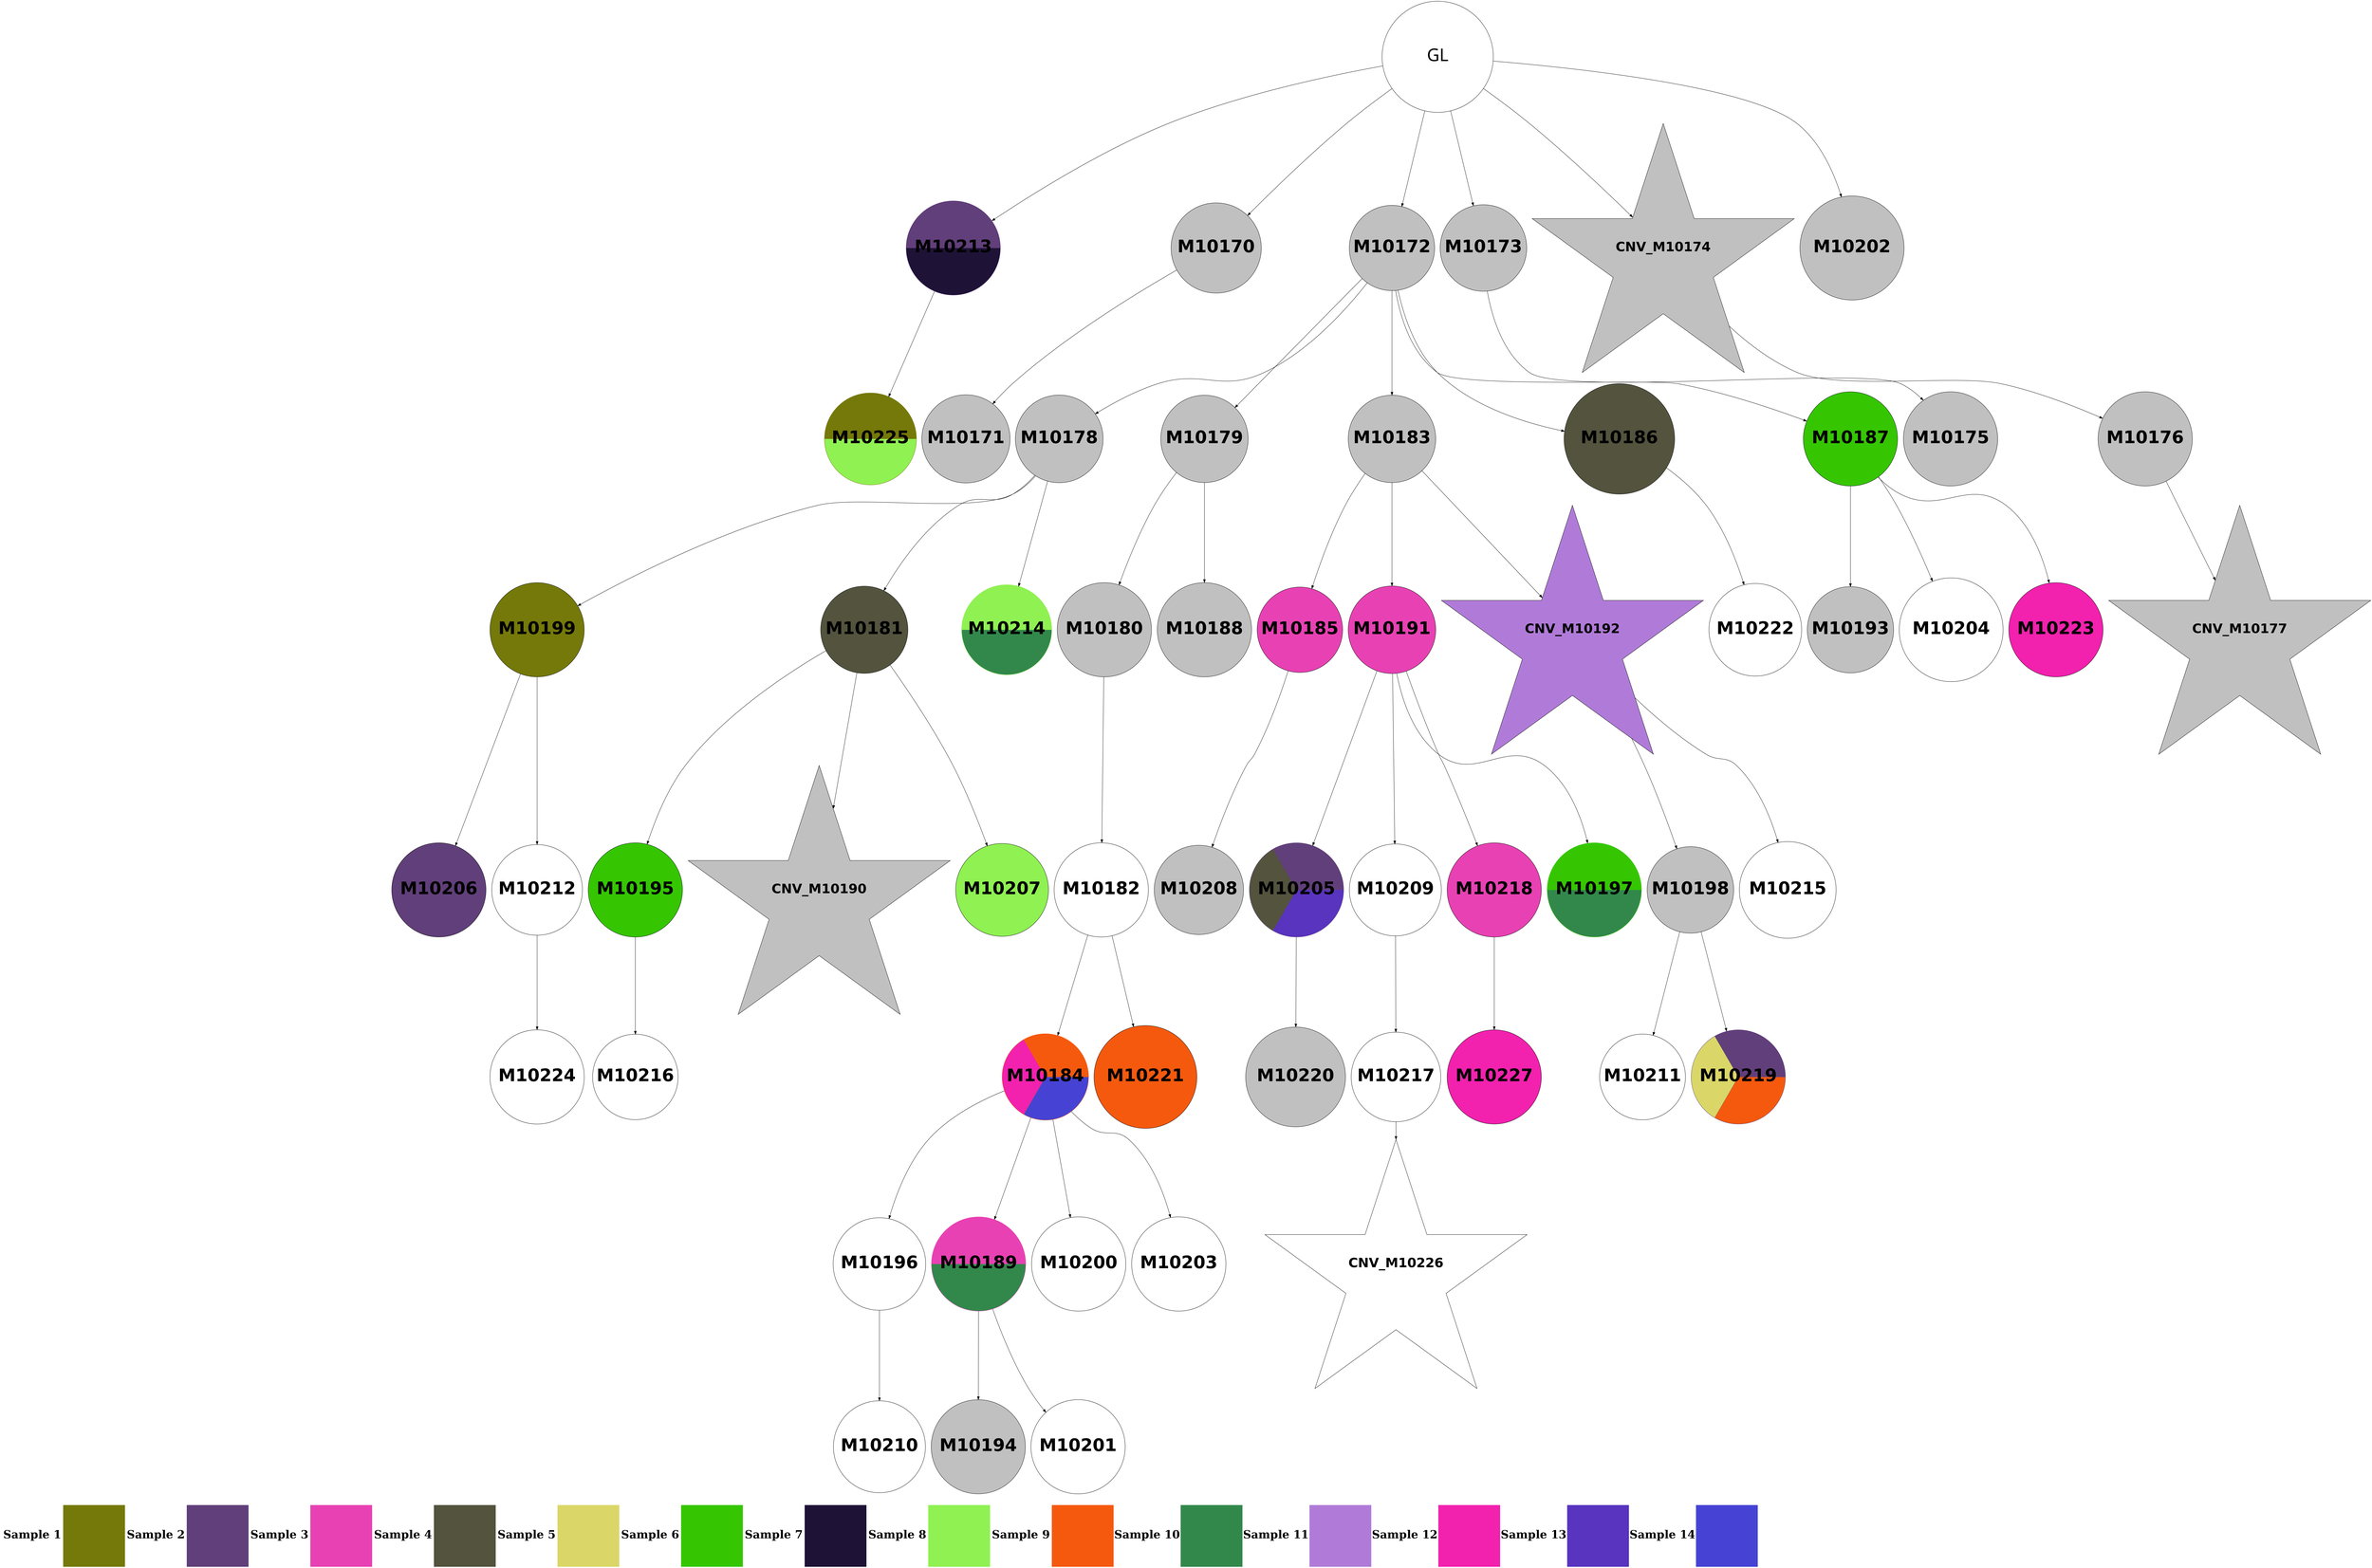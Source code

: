 digraph G { 
rankdir=TB;
10241 -> 10262;
10242 -> 10256;
10244 -> 10257;
10244 -> 10265;
10245 -> 10252;
10245 -> 10258;
10251 -> 10266;
10255 -> 10263;
10258 -> 10270;
10259 -> 10271;
10263 -> 10272;
10264 -> 10273;
10215 -> 10216;
10215 -> 10218;
10215 -> 10219;
10215 -> 10220;
10215 -> 10248;
10215 -> 10259;
10216 -> 10217;
10218 -> 10224;
10218 -> 10225;
10218 -> 10229;
10218 -> 10232;
10218 -> 10233;
10219 -> 10221;
10220 -> 10222;
10222 -> 10223;
10224 -> 10227;
10224 -> 10245;
10224 -> 10260;
10225 -> 10226;
10225 -> 10234;
10226 -> 10228;
10227 -> 10236;
10227 -> 10241;
10227 -> 10253;
10228 -> 10230;
10228 -> 10267;
10229 -> 10231;
10229 -> 10237;
10229 -> 10238;
10230 -> 10235;
10230 -> 10242;
10230 -> 10246;
10230 -> 10249;
10231 -> 10254;
10232 -> 10268;
10233 -> 10239;
10233 -> 10250;
10233 -> 10269;
10235 -> 10240;
10235 -> 10247;
10237 -> 10243;
10237 -> 10251;
10237 -> 10255;
10237 -> 10264;
10238 -> 10244;
10238 -> 10261;
10230 [shape=circle style=wedged color="#f5590e:#f221ae:#4643d4" fontname="helvetica-bold" fontsize=56 label="M10184" width=3.24 height=2 ];
10219 [shape=circle style=filled fillcolor=grey fontname="helvetica-bold" fontsize=56 label="M10173" width=3.16 height=2 ];
10216 [shape=circle style=filled fillcolor=grey fontname="helvetica-bold" fontsize=56 label="M10170" width=4.05 height=2 ];
10249 [shape=circle style=filled fillcolor=white fontname="helvetica-bold" fontsize=56 label="M10203" width=0.5 height=2 ];
10256 [shape=circle style=filled fillcolor=white fontname="helvetica-bold" fontsize=56 label="M10210" width=2.2 height=2 ];
10273 [shape=circle style=filled fillcolor="#f221ae" fontname="helvetica-bold" fontsize=56 label="M10227" width=0.67 height=2 ];
10234 [shape=circle style=filled fillcolor=grey fontname="helvetica-bold" fontsize=56 label="M10188" width=0.7 height=2 ];
10228 [shape=circle style=filled fillcolor=white fontname="helvetica-bold" fontsize=56 label="M10182" width=1.98 height=2 ];
10215 [label="GL" fontname="arial-bold" fontsize=56 width=5 height=5];
10218 [shape=circle style=filled fillcolor=grey fontname="helvetica-bold" fontsize=56 label="M10172" width=3.83 height=2 ];
10226 [shape=circle style=filled fillcolor=grey fontname="helvetica-bold" fontsize=56 label="M10180" width=0.22 height=2 ];
10263 [shape=circle style=filled fillcolor=white fontname="helvetica-bold" fontsize=56 label="M10217" width=4.03 height=2 ];
10225 [shape=circle style=filled fillcolor=grey fontname="helvetica-bold" fontsize=56 label="M10179" width=2.95 height=2 ];
10253 [shape=circle style=filled fillcolor="#8ff152" fontname="helvetica-bold" fontsize=56 label="M10207" width=2.12 height=2 ];
10242 [shape=circle style=filled fillcolor=white fontname="helvetica-bold" fontsize=56 label="M10196" width=2.14 height=2 ];
10248 [shape=circle style=filled fillcolor=grey fontname="helvetica-bold" fontsize=56 label="M10202" width=4.68 height=2 ];
10224 [shape=circle style=filled fillcolor=grey fontname="helvetica-bold" fontsize=56 label="M10178" width=2.9 height=2 ];
10220 [shape=star style=filled fillcolor=grey fontname="helvetica-bold" fontsize=42 label="CNV_M10174"];
10244 [shape=circle style=filled fillcolor=grey fontname="helvetica-bold" fontsize=56 label="M10198" width=3.89 height=2 ];
10251 [shape=circle style=wedged color="#613f7a:#53533e:#5834bf" fontname="helvetica-bold" fontsize=56 label="M10205" width=1.62 height=2 ];
10258 [shape=circle style=filled fillcolor=white fontname="helvetica-bold" fontsize=56 label="M10212" width=2.33 height=2 ];
10239 [shape=circle style=filled fillcolor=grey fontname="helvetica-bold" fontsize=56 label="M10193" width=3.33 height=2 ];
10236 [shape=star style=filled fillcolor=grey fontname="helvetica-bold" fontsize=42 label="CNV_M10190"];
10231 [shape=circle style=filled fillcolor="#e841b3" fontname="helvetica-bold" fontsize=56 label="M10185" width=3.68 height=2 ];
10260 [shape=circle style=wedged color="#8ff152:#32884b" fontname="helvetica-bold" fontsize=56 label="M10214" width=2.43 height=2 ];
10261 [shape=circle style=filled fillcolor=white fontname="helvetica-bold" fontsize=56 label="M10215" width=4.35 height=2 ];
10250 [shape=circle style=filled fillcolor=white fontname="helvetica-bold" fontsize=56 label="M10204" width=4.66 height=2 ];
10262 [shape=circle style=filled fillcolor=white fontname="helvetica-bold" fontsize=56 label="M10216" width=3.77 height=2 ];
10268 [shape=circle style=filled fillcolor=white fontname="helvetica-bold" fontsize=56 label="M10222" width=4.17 height=2 ];
10232 [shape=circle style=filled fillcolor="#53533e" fontname="helvetica-bold" fontsize=56 label="M10186" width=4.97 height=2 ];
10247 [shape=circle style=filled fillcolor=white fontname="helvetica-bold" fontsize=56 label="M10201" width=0.19 height=2 ];
10238 [shape=star style=filled fillcolor="#b07bd8" fontname="helvetica-bold" fontsize=42 label="CNV_M10192"];
10246 [shape=circle style=filled fillcolor=white fontname="helvetica-bold" fontsize=56 label="M10200" width=0.71 height=2 ];
10257 [shape=circle style=filled fillcolor=white fontname="helvetica-bold" fontsize=56 label="M10211" width=3.52 height=2 ];
10240 [shape=circle style=filled fillcolor=grey fontname="helvetica-bold" fontsize=56 label="M10194" width=2.02 height=2 ];
10269 [shape=circle style=filled fillcolor="#f221ae" fontname="helvetica-bold" fontsize=56 label="M10223" width=1.27 height=2 ];
10221 [shape=circle style=filled fillcolor=grey fontname="helvetica-bold" fontsize=56 label="M10175" width=0.53 height=2 ];
10217 [shape=circle style=filled fillcolor=grey fontname="helvetica-bold" fontsize=56 label="M10171" width=2.77 height=2 ];
10223 [shape=star style=filled fillcolor=grey fontname="helvetica-bold" fontsize=42 label="CNV_M10177"];
10252 [shape=circle style=filled fillcolor="#613f7a" fontname="helvetica-bold" fontsize=56 label="M10206" width=1.24 height=2 ];
10270 [shape=circle style=filled fillcolor=white fontname="helvetica-bold" fontsize=56 label="M10224" width=1.15 height=2 ];
10243 [shape=circle style=wedged color="#35c601:#32884b" fontname="helvetica-bold" fontsize=56 label="M10197" width=1.23 height=2 ];
10229 [shape=circle style=filled fillcolor=grey fontname="helvetica-bold" fontsize=56 label="M10183" width=3.93 height=2 ];
10241 [shape=circle style=filled fillcolor="#35c601" fontname="helvetica-bold" fontsize=56 label="M10195" width=0.41 height=2 ];
10233 [shape=circle style=filled fillcolor="#35c601" fontname="helvetica-bold" fontsize=56 label="M10187" width=1.74 height=2 ];
10235 [shape=circle style=wedged color="#e841b3:#32884b" fontname="helvetica-bold" fontsize=56 label="M10189" width=0.1 height=2 ];
10264 [shape=circle style=filled fillcolor="#e841b3" fontname="helvetica-bold" fontsize=56 label="M10218" width=0.36 height=2 ];
10222 [shape=circle style=filled fillcolor=grey fontname="helvetica-bold" fontsize=56 label="M10176" width=0.86 height=2 ];
10227 [shape=circle style=filled fillcolor="#53533e" fontname="helvetica-bold" fontsize=56 label="M10181" width=2.96 height=2 ];
10266 [shape=circle style=filled fillcolor=grey fontname="helvetica-bold" fontsize=56 label="M10220" width=4.49 height=2 ];
10237 [shape=circle style=filled fillcolor="#e841b3" fontname="helvetica-bold" fontsize=56 label="M10191" width=2.92 height=2 ];
10267 [shape=circle style=filled fillcolor="#f5590e" fontname="helvetica-bold" fontsize=56 label="M10221" width=4.63 height=2 ];
10272 [shape=star style=filled fillcolor=white fontname="helvetica-bold" fontsize=42 label="CNV_M10226"];
10265 [shape=circle style=wedged color="#613f7a:#dad768:#f5590e" fontname="helvetica-bold" fontsize=56 label="M10219" width=1.02 height=2 ];
10259 [shape=circle style=wedged color="#613f7a:#1e1337" fontname="helvetica-bold" fontsize=56 label="M10213" width=1.26 height=2 ];
10245 [shape=circle style=filled fillcolor="#757909" fontname="helvetica-bold" fontsize=56 label="M10199" width=1.82 height=2 ];
10254 [shape=circle style=filled fillcolor=grey fontname="helvetica-bold" fontsize=56 label="M10208" width=2.51 height=2 ];
10271 [shape=circle style=wedged color="#757909:#8ff152" fontname="helvetica-bold" fontsize=56 label="M10225" width=2.21 height=2 ];
10255 [shape=circle style=filled fillcolor=white fontname="helvetica-bold" fontsize=56 label="M10209" width=2.2 height=2 ];
{rank=sink;
Legend[shape=none, margin=0, label=<<TABLE border="0" cellborder="0" cellspacing="0"> 
<TR><TD width="200" height="200" colspan="1"><FONT POINT-SIZE="36.0"><B>Sample 1</B></FONT></TD><TD width="200" height="200" colspan="1" BGCOLOR="#757909"></TD>
<TD width="200" height="200" colspan="1"><FONT POINT-SIZE="36.0"><B>Sample 2</B></FONT></TD><TD width="200" height="200" colspan="1" BGCOLOR="#613f7a"></TD>
<TD width="200" height="200" colspan="1"><FONT POINT-SIZE="36.0"><B>Sample 3</B></FONT></TD><TD width="200" height="200" colspan="1" BGCOLOR="#e841b3"></TD>
<TD width="200" height="200" colspan="1"><FONT POINT-SIZE="36.0"><B>Sample 4</B></FONT></TD><TD width="200" height="200" colspan="1" BGCOLOR="#53533e"></TD>
<TD width="200" height="200" colspan="1"><FONT POINT-SIZE="36.0"><B>Sample 5</B></FONT></TD><TD width="200" height="200" colspan="1" BGCOLOR="#dad768"></TD>
<TD width="200" height="200" colspan="1"><FONT POINT-SIZE="36.0"><B>Sample 6</B></FONT></TD><TD width="200" height="200" colspan="1" BGCOLOR="#35c601"></TD>
<TD width="200" height="200" colspan="1"><FONT POINT-SIZE="36.0"><B>Sample 7</B></FONT></TD><TD width="200" height="200" colspan="1" BGCOLOR="#1e1337"></TD>
<TD width="200" height="200" colspan="1"><FONT POINT-SIZE="36.0"><B>Sample 8</B></FONT></TD><TD width="200" height="200" colspan="1" BGCOLOR="#8ff152"></TD>
<TD width="200" height="200" colspan="1"><FONT POINT-SIZE="36.0"><B>Sample 9</B></FONT></TD><TD width="200" height="200" colspan="1" BGCOLOR="#f5590e"></TD>
<TD width="200" height="200" colspan="1"><FONT POINT-SIZE="36.0"><B>Sample 10</B></FONT></TD><TD width="200" height="200" colspan="1" BGCOLOR="#32884b"></TD>
<TD width="200" height="200" colspan="1"><FONT POINT-SIZE="36.0"><B>Sample 11</B></FONT></TD><TD width="200" height="200" colspan="1" BGCOLOR="#b07bd8"></TD>
<TD width="200" height="200" colspan="1"><FONT POINT-SIZE="36.0"><B>Sample 12</B></FONT></TD><TD width="200" height="200" colspan="1" BGCOLOR="#f221ae"></TD>
<TD width="200" height="200" colspan="1"><FONT POINT-SIZE="36.0"><B>Sample 13</B></FONT></TD><TD width="200" height="200" colspan="1" BGCOLOR="#5834bf"></TD>
<TD width="200" height="200" colspan="1"><FONT POINT-SIZE="36.0"><B>Sample 14</B></FONT></TD><TD width="200" height="200" colspan="1" BGCOLOR="#4643d4"></TD>
</TR></TABLE>>];
} 
}